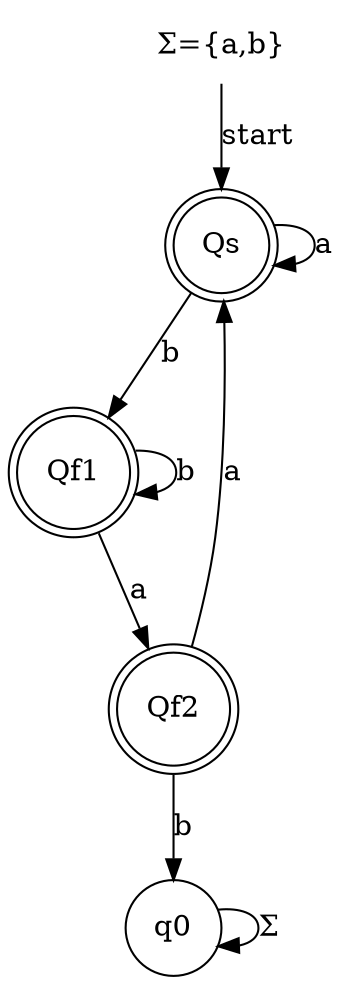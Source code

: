 digraph dfa {
    //Accepts: bab, abab, bbabbb
    //Rejects: bbb, abaa, bbbaaa

    //States
    Σ [label="Σ={a,b}", shape=none]
    Qs,Qf1,Qf2 [shape=doublecircle]
    q0 [shape=circle]

    Σ -> Qs [label=start]
    //Happy Path
    Qs -> Qf1 [label=b]
    Qf1 -> Qf2 [label=a]
    Qf2 -> q0 [label=b]

    //bab is broken, go back to Qs
    Qf2 -> Qs [label=a]

    //Self loops
    Qs -> Qs [label=a] //Any number of a's at the beginning
    Qf1 -> Qf1 [label=b] //bbbbbbab
    q0 -> q0 [label=Σ] //once bab is seen, anything can occur
}

